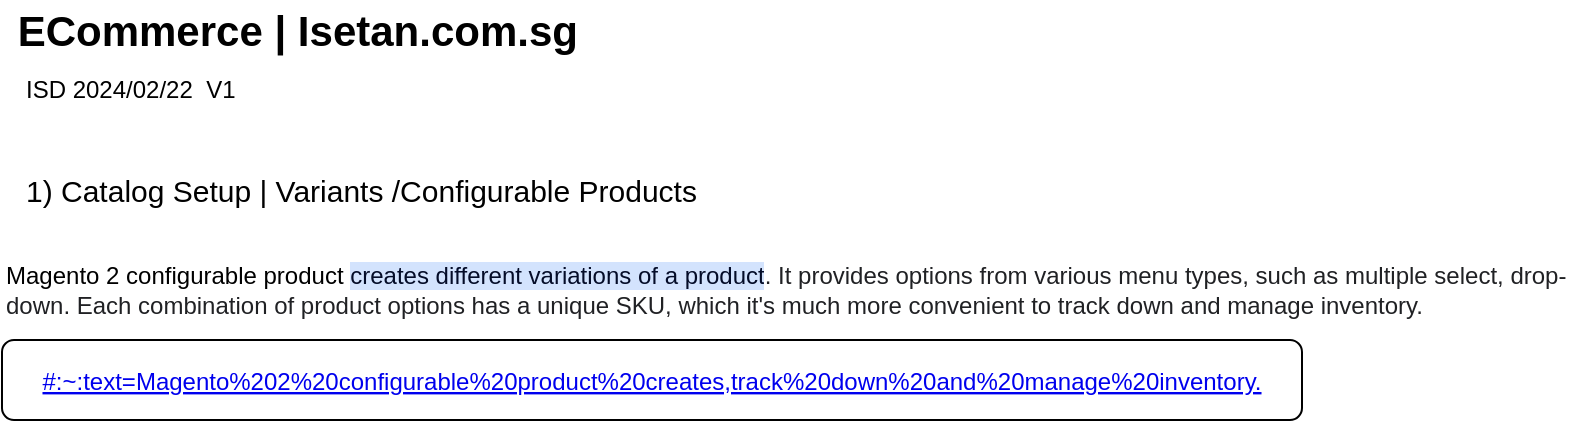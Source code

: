 <mxfile version="23.1.5" type="github">
  <diagram name="Page-1" id="0aZNLkQlluiamU0BQq9j">
    <mxGraphModel dx="1434" dy="772" grid="1" gridSize="10" guides="1" tooltips="1" connect="1" arrows="1" fold="1" page="1" pageScale="1" pageWidth="850" pageHeight="1100" math="0" shadow="0">
      <root>
        <mxCell id="0" />
        <mxCell id="1" parent="0" />
        <mxCell id="LMwlObG0JWAQ07UU-c8t-1" value="&amp;nbsp;ECommerce | Isetan.com.sg" style="text;strokeColor=none;align=left;fillColor=none;html=1;verticalAlign=middle;whiteSpace=wrap;rounded=0;fontSize=21;fontStyle=1" vertex="1" parent="1">
          <mxGeometry x="30" y="20" width="540" height="30" as="geometry" />
        </mxCell>
        <mxCell id="LMwlObG0JWAQ07UU-c8t-2" value="1) Catalog Setup | Variants /Configurable Products&amp;nbsp;" style="text;strokeColor=none;align=left;fillColor=none;html=1;verticalAlign=middle;whiteSpace=wrap;rounded=0;fontSize=15;fontStyle=0" vertex="1" parent="1">
          <mxGeometry x="40" y="100" width="490" height="30" as="geometry" />
        </mxCell>
        <mxCell id="LMwlObG0JWAQ07UU-c8t-3" value="ISD 2024/02/22&amp;nbsp; V1" style="text;strokeColor=none;align=left;fillColor=none;html=1;verticalAlign=middle;whiteSpace=wrap;rounded=0;" vertex="1" parent="1">
          <mxGeometry x="40" y="50" width="160" height="30" as="geometry" />
        </mxCell>
        <mxCell id="LMwlObG0JWAQ07UU-c8t-4" value="&lt;font style=&quot;font-size: 12px;&quot;&gt;Magento 2 configurable product&amp;nbsp;&lt;span style=&quot;background-color: rgb(211, 227, 253); color: rgb(4, 12, 40); font-family: &amp;quot;Google Sans&amp;quot;, arial, sans-serif;&quot;&gt;creates different variations of a product&lt;/span&gt;&lt;span style=&quot;color: rgb(32, 33, 36); font-family: &amp;quot;Google Sans&amp;quot;, arial, sans-serif; background-color: rgb(255, 255, 255);&quot;&gt;. It provides options from various menu types, such as multiple select, drop-down. Each combination of product options has a unique SKU, which it&#39;s much more convenient to track down and manage inventory.&lt;/span&gt;&lt;/font&gt;" style="text;strokeColor=none;align=left;fillColor=none;html=1;verticalAlign=middle;whiteSpace=wrap;rounded=0;" vertex="1" parent="1">
          <mxGeometry x="30" y="130" width="790" height="70" as="geometry" />
        </mxCell>
        <UserObject label="#:~:text=Magento%202%20configurable%20product%20creates,track%20down%20and%20manage%20inventory." linkTarget="_blank" link="https://blog.magestore.com/how-to-create-magento-2-configurable-product/#:~:text=Magento%202%20configurable%20product%20creates,track%20down%20and%20manage%20inventory." id="LMwlObG0JWAQ07UU-c8t-5">
          <mxCell style="fontColor=#0000EE;fontStyle=4;rounded=1;overflow=hidden;spacing=10;" vertex="1" parent="1">
            <mxGeometry x="30" y="190" width="650" height="40" as="geometry" />
          </mxCell>
        </UserObject>
      </root>
    </mxGraphModel>
  </diagram>
</mxfile>
